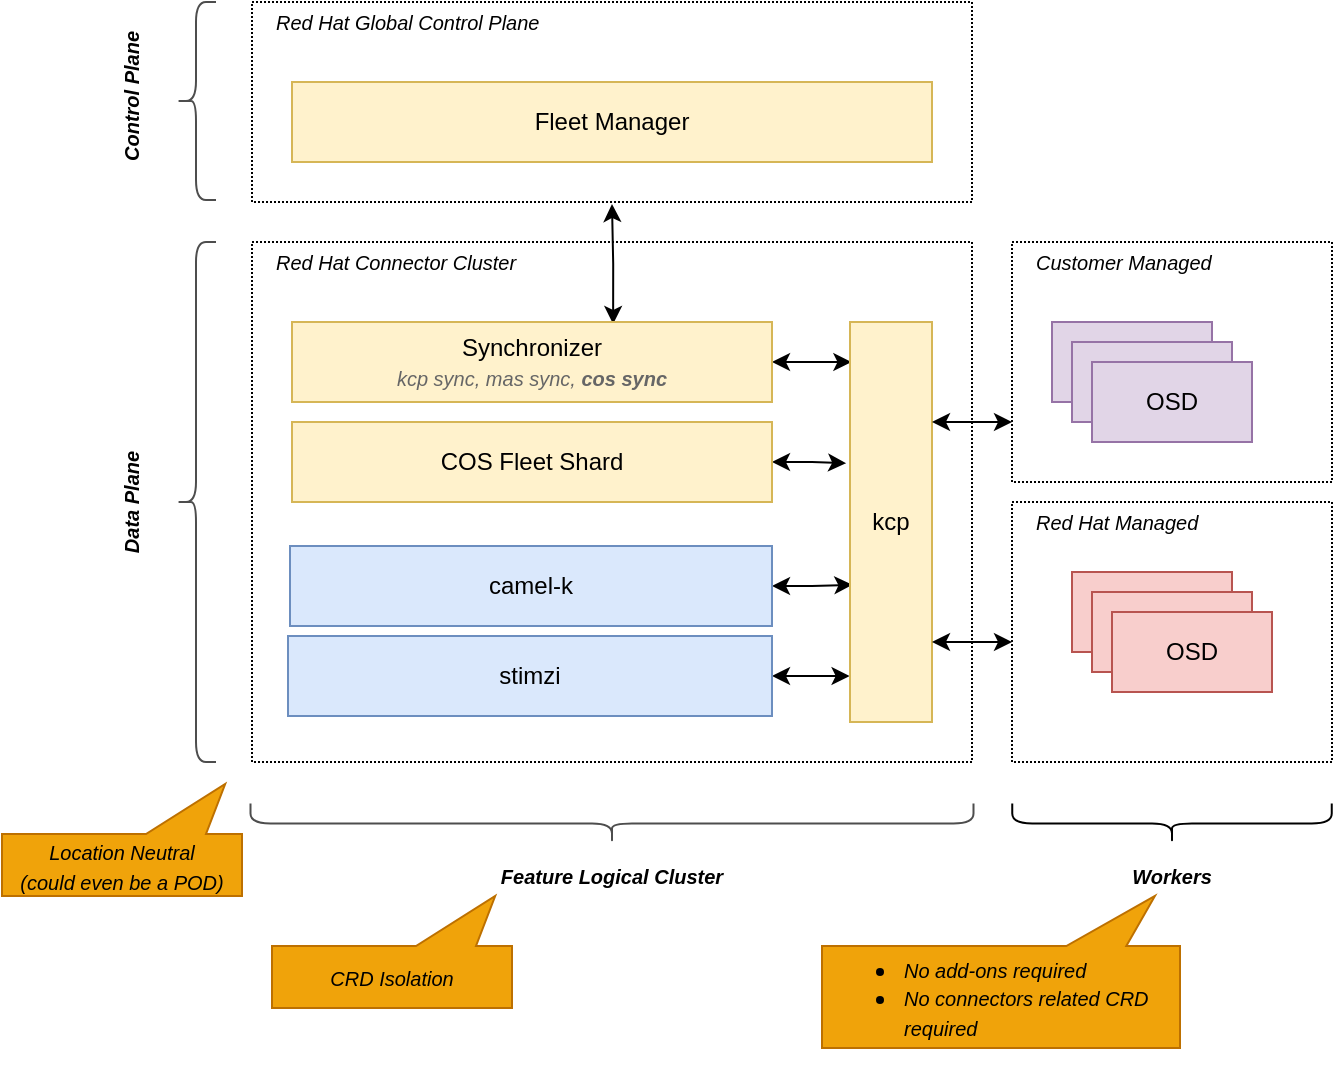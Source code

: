 <mxfile>
    <diagram id="1hSkU5jE283ZK2aNsHq0" name="Page-1">
        <mxGraphModel dx="1151" dy="804" grid="0" gridSize="10" guides="1" tooltips="1" connect="1" arrows="1" fold="1" page="1" pageScale="1" pageWidth="850" pageHeight="1100" math="0" shadow="0">
            <root>
                <mxCell id="0"/>
                <mxCell id="1" parent="0"/>
                <mxCell id="26" value="" style="rounded=0;whiteSpace=wrap;html=1;dashed=1;dashPattern=1 1;" parent="1" vertex="1">
                    <mxGeometry x="140" y="200" width="360" height="100" as="geometry"/>
                </mxCell>
                <mxCell id="16" value="" style="rounded=0;whiteSpace=wrap;html=1;dashed=1;dashPattern=1 1;" parent="1" vertex="1">
                    <mxGeometry x="140" y="320" width="360" height="260" as="geometry"/>
                </mxCell>
                <mxCell id="2" value="Fleet Manager" style="rounded=0;whiteSpace=wrap;html=1;fillColor=#fff2cc;strokeColor=#d6b656;" parent="1" vertex="1">
                    <mxGeometry x="160" y="240" width="320" height="40" as="geometry"/>
                </mxCell>
                <mxCell id="10" style="edgeStyle=orthogonalEdgeStyle;rounded=0;orthogonalLoop=1;jettySize=auto;html=1;exitX=1;exitY=0.5;exitDx=0;exitDy=0;entryX=0.017;entryY=0.102;entryDx=0;entryDy=0;entryPerimeter=0;startArrow=classic;startFill=1;" parent="1" source="3" target="7" edge="1">
                    <mxGeometry relative="1" as="geometry"/>
                </mxCell>
                <mxCell id="27" style="edgeStyle=orthogonalEdgeStyle;rounded=0;orthogonalLoop=1;jettySize=auto;html=1;exitX=0.669;exitY=0.025;exitDx=0;exitDy=0;exitPerimeter=0;startArrow=classic;startFill=1;" parent="1" source="3" edge="1">
                    <mxGeometry relative="1" as="geometry">
                        <mxPoint x="320" y="301" as="targetPoint"/>
                    </mxGeometry>
                </mxCell>
                <mxCell id="3" value="Synchronizer &lt;br&gt;&lt;font style=&quot;font-size: 10px&quot; color=&quot;#666666&quot;&gt;&lt;i&gt;kcp sync, mas sync,&lt;b&gt; cos sync&lt;/b&gt;&lt;/i&gt;&lt;/font&gt;" style="rounded=0;whiteSpace=wrap;html=1;fillColor=#fff2cc;strokeColor=#d6b656;" parent="1" vertex="1">
                    <mxGeometry x="160" y="360" width="240" height="40" as="geometry"/>
                </mxCell>
                <mxCell id="58" value="" style="edgeStyle=orthogonalEdgeStyle;rounded=0;orthogonalLoop=1;jettySize=auto;html=1;entryX=-0.047;entryY=0.353;entryDx=0;entryDy=0;entryPerimeter=0;startArrow=classic;startFill=1;" parent="1" source="4" target="7" edge="1">
                    <mxGeometry relative="1" as="geometry"/>
                </mxCell>
                <mxCell id="4" value="COS Fleet Shard" style="rounded=0;whiteSpace=wrap;html=1;fillColor=#fff2cc;strokeColor=#d6b656;" parent="1" vertex="1">
                    <mxGeometry x="160" y="410" width="240" height="40" as="geometry"/>
                </mxCell>
                <mxCell id="63" style="edgeStyle=orthogonalEdgeStyle;rounded=0;orthogonalLoop=1;jettySize=auto;html=1;exitX=1;exitY=0.5;exitDx=0;exitDy=0;entryX=-0.006;entryY=0.884;entryDx=0;entryDy=0;entryPerimeter=0;startArrow=classic;startFill=1;" parent="1" source="5" target="7" edge="1">
                    <mxGeometry relative="1" as="geometry"/>
                </mxCell>
                <mxCell id="5" value="stimzi" style="rounded=0;whiteSpace=wrap;html=1;fillColor=#dae8fc;strokeColor=#6c8ebf;" parent="1" vertex="1">
                    <mxGeometry x="158" y="517" width="242" height="40" as="geometry"/>
                </mxCell>
                <mxCell id="60" value="" style="edgeStyle=orthogonalEdgeStyle;rounded=0;orthogonalLoop=1;jettySize=auto;html=1;entryX=0.029;entryY=0.657;entryDx=0;entryDy=0;entryPerimeter=0;startArrow=classic;startFill=1;" parent="1" source="6" target="7" edge="1">
                    <mxGeometry relative="1" as="geometry">
                        <mxPoint x="437" y="493" as="targetPoint"/>
                    </mxGeometry>
                </mxCell>
                <mxCell id="6" value="camel-k" style="rounded=0;whiteSpace=wrap;html=1;fillColor=#dae8fc;strokeColor=#6c8ebf;" parent="1" vertex="1">
                    <mxGeometry x="159" y="472" width="241" height="40" as="geometry"/>
                </mxCell>
                <mxCell id="7" value="kcp" style="rounded=0;whiteSpace=wrap;html=1;fillColor=#fff2cc;strokeColor=#d6b656;" parent="1" vertex="1">
                    <mxGeometry x="439" y="360" width="41" height="200" as="geometry"/>
                </mxCell>
                <mxCell id="17" value="" style="rounded=0;whiteSpace=wrap;html=1;dashed=1;dashPattern=1 1;" parent="1" vertex="1">
                    <mxGeometry x="520" y="320" width="160" height="120" as="geometry"/>
                </mxCell>
                <mxCell id="20" value="" style="rounded=0;whiteSpace=wrap;html=1;fillColor=#e1d5e7;strokeColor=#9673a6;" parent="1" vertex="1">
                    <mxGeometry x="540" y="360" width="80" height="40" as="geometry"/>
                </mxCell>
                <mxCell id="21" value="" style="rounded=0;whiteSpace=wrap;html=1;fillColor=#e1d5e7;strokeColor=#9673a6;" parent="1" vertex="1">
                    <mxGeometry x="550" y="370" width="80" height="40" as="geometry"/>
                </mxCell>
                <mxCell id="22" value="OSD" style="rounded=0;whiteSpace=wrap;html=1;fillColor=#e1d5e7;strokeColor=#9673a6;" parent="1" vertex="1">
                    <mxGeometry x="560" y="380" width="80" height="40" as="geometry"/>
                </mxCell>
                <mxCell id="28" value="&lt;font style=&quot;font-size: 10px&quot;&gt;&lt;i&gt;Red Hat Global Control Plane&lt;/i&gt;&lt;/font&gt;" style="text;html=1;strokeColor=none;fillColor=none;align=left;verticalAlign=middle;whiteSpace=wrap;rounded=0;dashed=1;dashPattern=1 1;" parent="1" vertex="1">
                    <mxGeometry x="150" y="200" width="139" height="20" as="geometry"/>
                </mxCell>
                <mxCell id="29" value="&lt;font style=&quot;font-size: 10px&quot;&gt;&lt;i&gt;Red Hat Connector Cluster&lt;/i&gt;&lt;/font&gt;" style="text;html=1;strokeColor=none;fillColor=none;align=left;verticalAlign=middle;whiteSpace=wrap;rounded=0;dashed=1;dashPattern=1 1;" parent="1" vertex="1">
                    <mxGeometry x="150" y="320" width="130" height="20" as="geometry"/>
                </mxCell>
                <mxCell id="32" value="" style="rounded=0;whiteSpace=wrap;html=1;dashed=1;dashPattern=1 1;" parent="1" vertex="1">
                    <mxGeometry x="520" y="450" width="160" height="130" as="geometry"/>
                </mxCell>
                <mxCell id="38" value="" style="rounded=0;whiteSpace=wrap;html=1;fillColor=#f8cecc;strokeColor=#b85450;" parent="1" vertex="1">
                    <mxGeometry x="550" y="485" width="80" height="40" as="geometry"/>
                </mxCell>
                <mxCell id="40" value="" style="rounded=0;whiteSpace=wrap;html=1;fillColor=#f8cecc;strokeColor=#b85450;" parent="1" vertex="1">
                    <mxGeometry x="560" y="495" width="80" height="40" as="geometry"/>
                </mxCell>
                <mxCell id="41" value="OSD" style="rounded=0;whiteSpace=wrap;html=1;fillColor=#f8cecc;strokeColor=#b85450;" parent="1" vertex="1">
                    <mxGeometry x="570" y="505" width="80" height="40" as="geometry"/>
                </mxCell>
                <mxCell id="42" value="" style="endArrow=classic;html=1;exitX=1;exitY=0.25;exitDx=0;exitDy=0;startArrow=classic;startFill=1;" parent="1" source="7" edge="1">
                    <mxGeometry width="50" height="50" relative="1" as="geometry">
                        <mxPoint x="480" y="460" as="sourcePoint"/>
                        <mxPoint x="520" y="410" as="targetPoint"/>
                    </mxGeometry>
                </mxCell>
                <mxCell id="43" value="" style="endArrow=classic;html=1;exitX=1;exitY=0.25;exitDx=0;exitDy=0;startArrow=classic;startFill=1;" parent="1" edge="1">
                    <mxGeometry width="50" height="50" relative="1" as="geometry">
                        <mxPoint x="480" y="520" as="sourcePoint"/>
                        <mxPoint x="520" y="520" as="targetPoint"/>
                    </mxGeometry>
                </mxCell>
                <mxCell id="44" value="&lt;font style=&quot;font-size: 10px&quot;&gt;&lt;i&gt;Red Hat Managed&amp;nbsp;&lt;/i&gt;&lt;/font&gt;" style="text;html=1;strokeColor=none;fillColor=none;align=left;verticalAlign=middle;whiteSpace=wrap;rounded=0;dashed=1;dashPattern=1 1;" parent="1" vertex="1">
                    <mxGeometry x="530" y="450" width="100" height="20" as="geometry"/>
                </mxCell>
                <mxCell id="45" value="&lt;font style=&quot;font-size: 10px&quot;&gt;&lt;i&gt;Customer Managed&amp;nbsp;&lt;/i&gt;&lt;/font&gt;" style="text;html=1;strokeColor=none;fillColor=none;align=left;verticalAlign=middle;whiteSpace=wrap;rounded=0;dashed=1;dashPattern=1 1;" parent="1" vertex="1">
                    <mxGeometry x="530" y="320" width="100" height="20" as="geometry"/>
                </mxCell>
                <mxCell id="46" value="" style="shape=curlyBracket;whiteSpace=wrap;html=1;rounded=1;rotation=-90;strokeColor=#4D4D4D;" parent="1" vertex="1">
                    <mxGeometry x="310" y="430" width="20" height="361.5" as="geometry"/>
                </mxCell>
                <mxCell id="47" value="" style="shape=curlyBracket;whiteSpace=wrap;html=1;rounded=1;rotation=-90;" parent="1" vertex="1">
                    <mxGeometry x="590" y="530.87" width="20" height="159.75" as="geometry"/>
                </mxCell>
                <mxCell id="48" value="&lt;i&gt;&lt;font style=&quot;font-size: 10px&quot;&gt;&lt;b&gt;Feature Logical Cluster&lt;/b&gt;&lt;/font&gt;&lt;/i&gt;" style="text;html=1;strokeColor=none;fillColor=none;align=center;verticalAlign=middle;whiteSpace=wrap;rounded=0;" parent="1" vertex="1">
                    <mxGeometry x="248" y="627" width="144" height="20" as="geometry"/>
                </mxCell>
                <mxCell id="49" value="&lt;i&gt;&lt;font style=&quot;font-size: 10px&quot;&gt;&lt;b&gt;Workers&lt;/b&gt;&lt;/font&gt;&lt;/i&gt;" style="text;html=1;strokeColor=none;fillColor=none;align=center;verticalAlign=middle;whiteSpace=wrap;rounded=0;" parent="1" vertex="1">
                    <mxGeometry x="528" y="627" width="144" height="20" as="geometry"/>
                </mxCell>
                <mxCell id="50" value="" style="shape=curlyBracket;whiteSpace=wrap;html=1;rounded=1;strokeColor=#4D4D4D;" parent="1" vertex="1">
                    <mxGeometry x="102" y="200" width="20" height="99" as="geometry"/>
                </mxCell>
                <mxCell id="51" value="" style="shape=curlyBracket;whiteSpace=wrap;html=1;rounded=1;strokeColor=#4D4D4D;" parent="1" vertex="1">
                    <mxGeometry x="102" y="320" width="20" height="260" as="geometry"/>
                </mxCell>
                <mxCell id="52" value="&lt;i&gt;&lt;font style=&quot;font-size: 10px&quot;&gt;&lt;b&gt;Control Plane&lt;/b&gt;&lt;/font&gt;&lt;/i&gt;" style="text;html=1;strokeColor=none;fillColor=none;align=center;verticalAlign=middle;whiteSpace=wrap;rounded=0;rotation=-90;" parent="1" vertex="1">
                    <mxGeometry x="46" y="237" width="67" height="20" as="geometry"/>
                </mxCell>
                <mxCell id="53" value="&lt;i&gt;&lt;font style=&quot;font-size: 10px&quot;&gt;&lt;b&gt;Data Plane&lt;/b&gt;&lt;/font&gt;&lt;/i&gt;" style="text;html=1;strokeColor=none;fillColor=none;align=center;verticalAlign=middle;whiteSpace=wrap;rounded=0;rotation=-90;" parent="1" vertex="1">
                    <mxGeometry x="46" y="440" width="67" height="20" as="geometry"/>
                </mxCell>
                <mxCell id="56" value="&lt;font style=&quot;font-size: 10px&quot;&gt;&lt;i&gt;CRD Isolation&lt;/i&gt;&lt;/font&gt;" style="shape=callout;whiteSpace=wrap;html=1;perimeter=calloutPerimeter;base=30;position2=0.07;direction=west;size=25;position=0.15;fillColor=#f0a30a;strokeColor=#BD7000;fontColor=#000000;" parent="1" vertex="1">
                    <mxGeometry x="150" y="647" width="120" height="56" as="geometry"/>
                </mxCell>
                <mxCell id="57" value="&lt;div style=&quot;text-align: left&quot;&gt;&lt;ul&gt;&lt;li&gt;&lt;i style=&quot;font-size: 10px&quot;&gt;No add-ons required&lt;/i&gt;&lt;/li&gt;&lt;li&gt;&lt;i&gt;&lt;font style=&quot;font-size: 10px&quot;&gt;No connectors related CRD required&lt;/font&gt;&lt;/i&gt;&lt;/li&gt;&lt;/ul&gt;&lt;/div&gt;" style="shape=callout;whiteSpace=wrap;html=1;perimeter=calloutPerimeter;base=30;position2=0.07;direction=west;size=25;position=0.15;fillColor=#f0a30a;strokeColor=#BD7000;fontColor=#000000;" parent="1" vertex="1">
                    <mxGeometry x="425" y="647" width="179" height="76" as="geometry"/>
                </mxCell>
                <mxCell id="cHlrEVXw-OqS9ctSP1Nq-63" value="&lt;span style=&quot;font-size: 10px&quot;&gt;&lt;i&gt;Location Neutral&lt;br&gt;(could even be a POD)&lt;br&gt;&lt;/i&gt;&lt;/span&gt;" style="shape=callout;whiteSpace=wrap;html=1;perimeter=calloutPerimeter;base=30;position2=0.07;direction=west;size=25;position=0.15;fillColor=#f0a30a;strokeColor=#BD7000;fontColor=#000000;" parent="1" vertex="1">
                    <mxGeometry x="15" y="591" width="120" height="56" as="geometry"/>
                </mxCell>
            </root>
        </mxGraphModel>
    </diagram>
</mxfile>